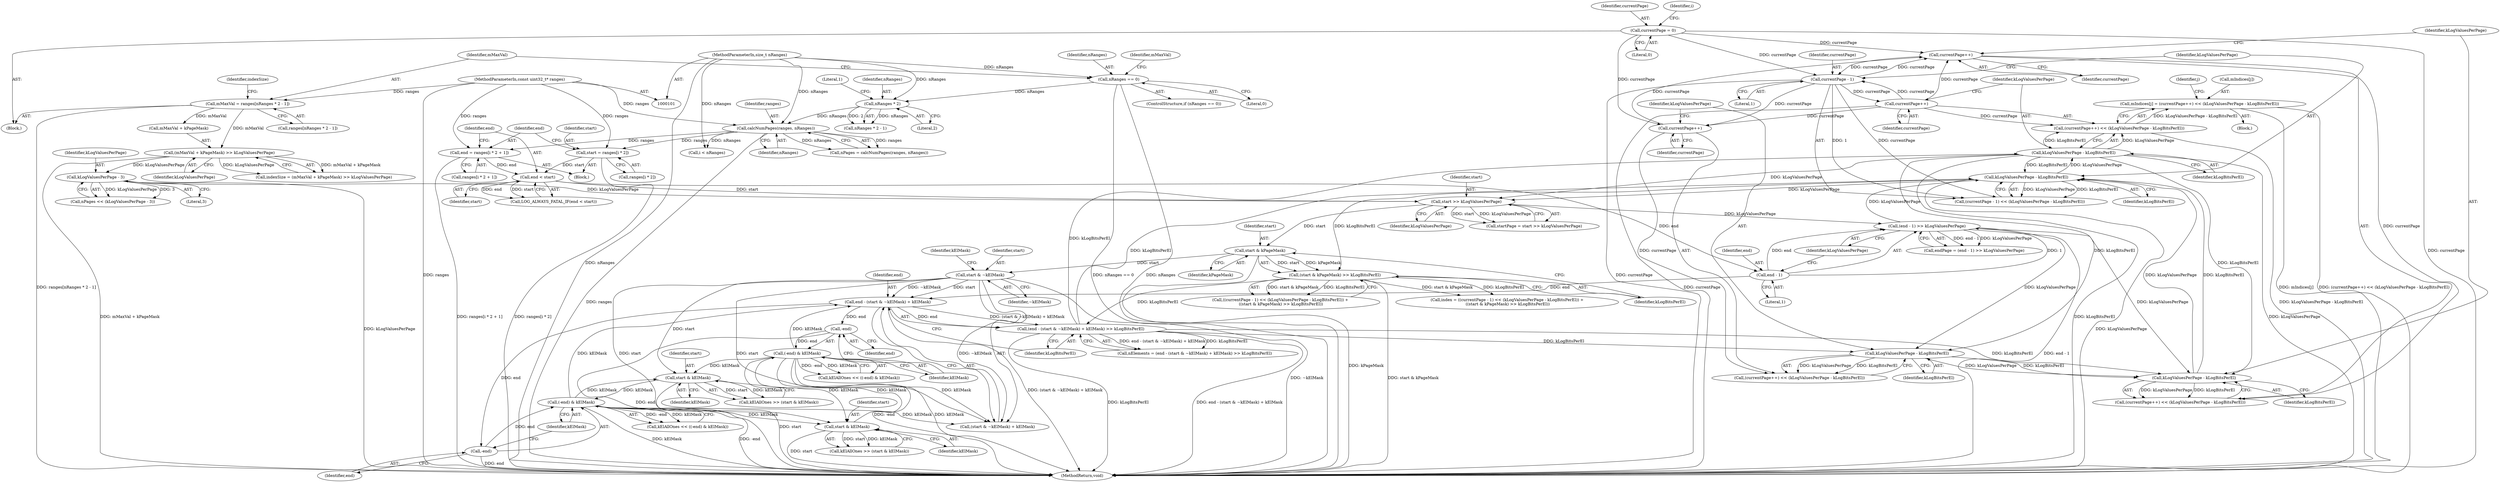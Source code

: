 digraph "0_Android_ca8ac8acdad662230ae37998c6c4091bb39402b6_2@array" {
"1000369" [label="(Call,mIndices[j] = (currentPage++) << (kLogValuesPerPage - kLogBitsPerEl))"];
"1000373" [label="(Call,(currentPage++) << (kLogValuesPerPage - kLogBitsPerEl))"];
"1000374" [label="(Call,currentPage++)"];
"1000265" [label="(Call,currentPage - 1)"];
"1000255" [label="(Call,currentPage++)"];
"1000229" [label="(Call,currentPage++)"];
"1000161" [label="(Call,currentPage = 0)"];
"1000376" [label="(Call,kLogValuesPerPage - kLogBitsPerEl)"];
"1000268" [label="(Call,kLogValuesPerPage - kLogBitsPerEl)"];
"1000206" [label="(Call,(end - 1) >> kLogValuesPerPage)"];
"1000207" [label="(Call,end - 1)"];
"1000194" [label="(Call,end < start)"];
"1000184" [label="(Call,end = ranges[i * 2 + 1])"];
"1000139" [label="(Call,calcNumPages(ranges, nRanges))"];
"1000102" [label="(MethodParameterIn,const uint32_t* ranges)"];
"1000121" [label="(Call,nRanges * 2)"];
"1000106" [label="(Call,nRanges == 0)"];
"1000103" [label="(MethodParameterIn,size_t nRanges)"];
"1000176" [label="(Call,start = ranges[i * 2])"];
"1000200" [label="(Call,start >> kLogValuesPerPage)"];
"1000150" [label="(Call,kLogValuesPerPage - 3)"];
"1000128" [label="(Call,(mMaxVal + kPageMask) >> kLogValuesPerPage)"];
"1000116" [label="(Call,mMaxVal = ranges[nRanges * 2 - 1])"];
"1000257" [label="(Call,kLogValuesPerPage - kLogBitsPerEl)"];
"1000231" [label="(Call,kLogValuesPerPage - kLogBitsPerEl)"];
"1000279" [label="(Call,(end - (start & ~kElMask) + kElMask) >> kLogBitsPerEl)"];
"1000280" [label="(Call,end - (start & ~kElMask) + kElMask)"];
"1000283" [label="(Call,start & ~kElMask)"];
"1000272" [label="(Call,start & kPageMask)"];
"1000350" [label="(Call,(-end) & kElMask)"];
"1000351" [label="(Call,-end)"];
"1000317" [label="(Call,start & kElMask)"];
"1000305" [label="(Call,(-end) & kElMask)"];
"1000306" [label="(Call,-end)"];
"1000300" [label="(Call,start & kElMask)"];
"1000271" [label="(Call,(start & kPageMask) >> kLogBitsPerEl)"];
"1000283" [label="(Call,start & ~kElMask)"];
"1000204" [label="(Call,endPage = (end - 1) >> kLogValuesPerPage)"];
"1000124" [label="(Literal,1)"];
"1000177" [label="(Identifier,start)"];
"1000275" [label="(Identifier,kLogBitsPerEl)"];
"1000137" [label="(Call,nPages = calcNumPages(ranges, nRanges))"];
"1000279" [label="(Call,(end - (start & ~kElMask) + kElMask) >> kLogBitsPerEl)"];
"1000277" [label="(Call,nElements = (end - (start & ~kElMask) + kElMask) >> kLogBitsPerEl)"];
"1000118" [label="(Call,ranges[nRanges * 2 - 1])"];
"1000367" [label="(Identifier,j)"];
"1000264" [label="(Call,(currentPage - 1) << (kLogValuesPerPage - kLogBitsPerEl))"];
"1000257" [label="(Call,kLogValuesPerPage - kLogBitsPerEl)"];
"1000272" [label="(Call,start & kPageMask)"];
"1000369" [label="(Call,mIndices[j] = (currentPage++) << (kLogValuesPerPage - kLogBitsPerEl))"];
"1000129" [label="(Call,mMaxVal + kPageMask)"];
"1000127" [label="(Identifier,indexSize)"];
"1000201" [label="(Identifier,start)"];
"1000302" [label="(Identifier,kElMask)"];
"1000375" [label="(Identifier,currentPage)"];
"1000233" [label="(Identifier,kLogBitsPerEl)"];
"1000301" [label="(Identifier,start)"];
"1000139" [label="(Call,calcNumPages(ranges, nRanges))"];
"1000298" [label="(Call,kElAllOnes >> (start & kElMask))"];
"1000132" [label="(Identifier,kLogValuesPerPage)"];
"1000268" [label="(Call,kLogValuesPerPage - kLogBitsPerEl)"];
"1000308" [label="(Identifier,kElMask)"];
"1000270" [label="(Identifier,kLogBitsPerEl)"];
"1000185" [label="(Identifier,end)"];
"1000209" [label="(Literal,1)"];
"1000116" [label="(Call,mMaxVal = ranges[nRanges * 2 - 1])"];
"1000258" [label="(Identifier,kLogValuesPerPage)"];
"1000194" [label="(Call,end < start)"];
"1000265" [label="(Call,currentPage - 1)"];
"1000123" [label="(Literal,2)"];
"1000286" [label="(Identifier,kElMask)"];
"1000152" [label="(Literal,3)"];
"1000230" [label="(Identifier,currentPage)"];
"1000198" [label="(Call,startPage = start >> kLogValuesPerPage)"];
"1000140" [label="(Identifier,ranges)"];
"1000120" [label="(Call,nRanges * 2 - 1)"];
"1000105" [label="(ControlStructure,if (nRanges == 0))"];
"1000162" [label="(Identifier,currentPage)"];
"1000261" [label="(Call,index = ((currentPage - 1) << (kLogValuesPerPage - kLogBitsPerEl)) +\n ((start & kPageMask) >> kLogBitsPerEl))"];
"1000229" [label="(Call,currentPage++)"];
"1000259" [label="(Identifier,kLogBitsPerEl)"];
"1000117" [label="(Identifier,mMaxVal)"];
"1000376" [label="(Call,kLogValuesPerPage - kLogBitsPerEl)"];
"1000107" [label="(Identifier,nRanges)"];
"1000384" [label="(MethodReturn,void)"];
"1000306" [label="(Call,-end)"];
"1000284" [label="(Identifier,start)"];
"1000352" [label="(Identifier,end)"];
"1000282" [label="(Call,(start & ~kElMask) + kElMask)"];
"1000148" [label="(Call,nPages << (kLogValuesPerPage - 3))"];
"1000228" [label="(Call,(currentPage++) << (kLogValuesPerPage - kLogBitsPerEl))"];
"1000102" [label="(MethodParameterIn,const uint32_t* ranges)"];
"1000350" [label="(Call,(-end) & kElMask)"];
"1000287" [label="(Identifier,kLogBitsPerEl)"];
"1000300" [label="(Call,start & kElMask)"];
"1000232" [label="(Identifier,kLogValuesPerPage)"];
"1000303" [label="(Call,kElAllOnes << ((-end) & kElMask))"];
"1000305" [label="(Call,(-end) & kElMask)"];
"1000104" [label="(Block,)"];
"1000151" [label="(Identifier,kLogValuesPerPage)"];
"1000169" [label="(Call,i < nRanges)"];
"1000263" [label="(Call,((currentPage - 1) << (kLogValuesPerPage - kLogBitsPerEl)) +\n ((start & kPageMask) >> kLogBitsPerEl))"];
"1000161" [label="(Call,currentPage = 0)"];
"1000267" [label="(Literal,1)"];
"1000254" [label="(Call,(currentPage++) << (kLogValuesPerPage - kLogBitsPerEl))"];
"1000285" [label="(Identifier,~kElMask)"];
"1000141" [label="(Identifier,nRanges)"];
"1000200" [label="(Call,start >> kLogValuesPerPage)"];
"1000186" [label="(Call,ranges[i * 2 + 1])"];
"1000184" [label="(Call,end = ranges[i * 2 + 1])"];
"1000195" [label="(Identifier,end)"];
"1000377" [label="(Identifier,kLogValuesPerPage)"];
"1000269" [label="(Identifier,kLogValuesPerPage)"];
"1000266" [label="(Identifier,currentPage)"];
"1000315" [label="(Call,kElAllOnes >> (start & kElMask))"];
"1000108" [label="(Literal,0)"];
"1000126" [label="(Call,indexSize = (mMaxVal + kPageMask) >> kLogValuesPerPage)"];
"1000374" [label="(Call,currentPage++)"];
"1000318" [label="(Identifier,start)"];
"1000176" [label="(Call,start = ranges[i * 2])"];
"1000121" [label="(Call,nRanges * 2)"];
"1000351" [label="(Call,-end)"];
"1000196" [label="(Identifier,start)"];
"1000271" [label="(Call,(start & kPageMask) >> kLogBitsPerEl)"];
"1000163" [label="(Literal,0)"];
"1000122" [label="(Identifier,nRanges)"];
"1000193" [label="(Call,LOG_ALWAYS_FATAL_IF(end < start))"];
"1000207" [label="(Call,end - 1)"];
"1000255" [label="(Call,currentPage++)"];
"1000378" [label="(Identifier,kLogBitsPerEl)"];
"1000280" [label="(Call,end - (start & ~kElMask) + kElMask)"];
"1000128" [label="(Call,(mMaxVal + kPageMask) >> kLogValuesPerPage)"];
"1000348" [label="(Call,kElAllOnes << ((-end) & kElMask))"];
"1000150" [label="(Call,kLogValuesPerPage - 3)"];
"1000210" [label="(Identifier,kLogValuesPerPage)"];
"1000368" [label="(Block,)"];
"1000174" [label="(Block,)"];
"1000256" [label="(Identifier,currentPage)"];
"1000178" [label="(Call,ranges[i * 2])"];
"1000281" [label="(Identifier,end)"];
"1000370" [label="(Call,mIndices[j])"];
"1000103" [label="(MethodParameterIn,size_t nRanges)"];
"1000106" [label="(Call,nRanges == 0)"];
"1000273" [label="(Identifier,start)"];
"1000111" [label="(Identifier,mMaxVal)"];
"1000231" [label="(Call,kLogValuesPerPage - kLogBitsPerEl)"];
"1000373" [label="(Call,(currentPage++) << (kLogValuesPerPage - kLogBitsPerEl))"];
"1000206" [label="(Call,(end - 1) >> kLogValuesPerPage)"];
"1000319" [label="(Identifier,kElMask)"];
"1000317" [label="(Call,start & kElMask)"];
"1000208" [label="(Identifier,end)"];
"1000353" [label="(Identifier,kElMask)"];
"1000307" [label="(Identifier,end)"];
"1000202" [label="(Identifier,kLogValuesPerPage)"];
"1000167" [label="(Identifier,i)"];
"1000274" [label="(Identifier,kPageMask)"];
"1000369" -> "1000368"  [label="AST: "];
"1000369" -> "1000373"  [label="CFG: "];
"1000370" -> "1000369"  [label="AST: "];
"1000373" -> "1000369"  [label="AST: "];
"1000367" -> "1000369"  [label="CFG: "];
"1000369" -> "1000384"  [label="DDG: mIndices[j]"];
"1000369" -> "1000384"  [label="DDG: (currentPage++) << (kLogValuesPerPage - kLogBitsPerEl)"];
"1000373" -> "1000369"  [label="DDG: kLogValuesPerPage - kLogBitsPerEl"];
"1000373" -> "1000376"  [label="CFG: "];
"1000374" -> "1000373"  [label="AST: "];
"1000376" -> "1000373"  [label="AST: "];
"1000373" -> "1000384"  [label="DDG: kLogValuesPerPage - kLogBitsPerEl"];
"1000374" -> "1000373"  [label="DDG: currentPage"];
"1000376" -> "1000373"  [label="DDG: kLogValuesPerPage"];
"1000376" -> "1000373"  [label="DDG: kLogBitsPerEl"];
"1000374" -> "1000375"  [label="CFG: "];
"1000375" -> "1000374"  [label="AST: "];
"1000377" -> "1000374"  [label="CFG: "];
"1000374" -> "1000384"  [label="DDG: currentPage"];
"1000374" -> "1000229"  [label="DDG: currentPage"];
"1000374" -> "1000255"  [label="DDG: currentPage"];
"1000374" -> "1000265"  [label="DDG: currentPage"];
"1000265" -> "1000374"  [label="DDG: currentPage"];
"1000265" -> "1000264"  [label="AST: "];
"1000265" -> "1000267"  [label="CFG: "];
"1000266" -> "1000265"  [label="AST: "];
"1000267" -> "1000265"  [label="AST: "];
"1000269" -> "1000265"  [label="CFG: "];
"1000265" -> "1000384"  [label="DDG: currentPage"];
"1000265" -> "1000229"  [label="DDG: currentPage"];
"1000265" -> "1000255"  [label="DDG: currentPage"];
"1000265" -> "1000264"  [label="DDG: currentPage"];
"1000265" -> "1000264"  [label="DDG: 1"];
"1000255" -> "1000265"  [label="DDG: currentPage"];
"1000161" -> "1000265"  [label="DDG: currentPage"];
"1000255" -> "1000254"  [label="AST: "];
"1000255" -> "1000256"  [label="CFG: "];
"1000256" -> "1000255"  [label="AST: "];
"1000258" -> "1000255"  [label="CFG: "];
"1000255" -> "1000254"  [label="DDG: currentPage"];
"1000229" -> "1000255"  [label="DDG: currentPage"];
"1000161" -> "1000255"  [label="DDG: currentPage"];
"1000229" -> "1000228"  [label="AST: "];
"1000229" -> "1000230"  [label="CFG: "];
"1000230" -> "1000229"  [label="AST: "];
"1000232" -> "1000229"  [label="CFG: "];
"1000229" -> "1000228"  [label="DDG: currentPage"];
"1000161" -> "1000229"  [label="DDG: currentPage"];
"1000161" -> "1000104"  [label="AST: "];
"1000161" -> "1000163"  [label="CFG: "];
"1000162" -> "1000161"  [label="AST: "];
"1000163" -> "1000161"  [label="AST: "];
"1000167" -> "1000161"  [label="CFG: "];
"1000161" -> "1000384"  [label="DDG: currentPage"];
"1000376" -> "1000378"  [label="CFG: "];
"1000377" -> "1000376"  [label="AST: "];
"1000378" -> "1000376"  [label="AST: "];
"1000376" -> "1000384"  [label="DDG: kLogBitsPerEl"];
"1000376" -> "1000384"  [label="DDG: kLogValuesPerPage"];
"1000376" -> "1000200"  [label="DDG: kLogValuesPerPage"];
"1000376" -> "1000231"  [label="DDG: kLogBitsPerEl"];
"1000376" -> "1000257"  [label="DDG: kLogBitsPerEl"];
"1000376" -> "1000268"  [label="DDG: kLogBitsPerEl"];
"1000268" -> "1000376"  [label="DDG: kLogValuesPerPage"];
"1000279" -> "1000376"  [label="DDG: kLogBitsPerEl"];
"1000268" -> "1000264"  [label="AST: "];
"1000268" -> "1000270"  [label="CFG: "];
"1000269" -> "1000268"  [label="AST: "];
"1000270" -> "1000268"  [label="AST: "];
"1000264" -> "1000268"  [label="CFG: "];
"1000268" -> "1000384"  [label="DDG: kLogValuesPerPage"];
"1000268" -> "1000200"  [label="DDG: kLogValuesPerPage"];
"1000268" -> "1000264"  [label="DDG: kLogValuesPerPage"];
"1000268" -> "1000264"  [label="DDG: kLogBitsPerEl"];
"1000206" -> "1000268"  [label="DDG: kLogValuesPerPage"];
"1000257" -> "1000268"  [label="DDG: kLogValuesPerPage"];
"1000257" -> "1000268"  [label="DDG: kLogBitsPerEl"];
"1000279" -> "1000268"  [label="DDG: kLogBitsPerEl"];
"1000268" -> "1000271"  [label="DDG: kLogBitsPerEl"];
"1000206" -> "1000204"  [label="AST: "];
"1000206" -> "1000210"  [label="CFG: "];
"1000207" -> "1000206"  [label="AST: "];
"1000210" -> "1000206"  [label="AST: "];
"1000204" -> "1000206"  [label="CFG: "];
"1000206" -> "1000384"  [label="DDG: end - 1"];
"1000206" -> "1000204"  [label="DDG: end - 1"];
"1000206" -> "1000204"  [label="DDG: kLogValuesPerPage"];
"1000207" -> "1000206"  [label="DDG: end"];
"1000207" -> "1000206"  [label="DDG: 1"];
"1000200" -> "1000206"  [label="DDG: kLogValuesPerPage"];
"1000206" -> "1000231"  [label="DDG: kLogValuesPerPage"];
"1000206" -> "1000257"  [label="DDG: kLogValuesPerPage"];
"1000207" -> "1000209"  [label="CFG: "];
"1000208" -> "1000207"  [label="AST: "];
"1000209" -> "1000207"  [label="AST: "];
"1000210" -> "1000207"  [label="CFG: "];
"1000194" -> "1000207"  [label="DDG: end"];
"1000207" -> "1000280"  [label="DDG: end"];
"1000194" -> "1000193"  [label="AST: "];
"1000194" -> "1000196"  [label="CFG: "];
"1000195" -> "1000194"  [label="AST: "];
"1000196" -> "1000194"  [label="AST: "];
"1000193" -> "1000194"  [label="CFG: "];
"1000194" -> "1000193"  [label="DDG: end"];
"1000194" -> "1000193"  [label="DDG: start"];
"1000184" -> "1000194"  [label="DDG: end"];
"1000176" -> "1000194"  [label="DDG: start"];
"1000194" -> "1000200"  [label="DDG: start"];
"1000184" -> "1000174"  [label="AST: "];
"1000184" -> "1000186"  [label="CFG: "];
"1000185" -> "1000184"  [label="AST: "];
"1000186" -> "1000184"  [label="AST: "];
"1000195" -> "1000184"  [label="CFG: "];
"1000184" -> "1000384"  [label="DDG: ranges[i * 2 + 1]"];
"1000139" -> "1000184"  [label="DDG: ranges"];
"1000102" -> "1000184"  [label="DDG: ranges"];
"1000139" -> "1000137"  [label="AST: "];
"1000139" -> "1000141"  [label="CFG: "];
"1000140" -> "1000139"  [label="AST: "];
"1000141" -> "1000139"  [label="AST: "];
"1000137" -> "1000139"  [label="CFG: "];
"1000139" -> "1000384"  [label="DDG: ranges"];
"1000139" -> "1000137"  [label="DDG: ranges"];
"1000139" -> "1000137"  [label="DDG: nRanges"];
"1000102" -> "1000139"  [label="DDG: ranges"];
"1000121" -> "1000139"  [label="DDG: nRanges"];
"1000103" -> "1000139"  [label="DDG: nRanges"];
"1000139" -> "1000169"  [label="DDG: nRanges"];
"1000139" -> "1000176"  [label="DDG: ranges"];
"1000102" -> "1000101"  [label="AST: "];
"1000102" -> "1000384"  [label="DDG: ranges"];
"1000102" -> "1000116"  [label="DDG: ranges"];
"1000102" -> "1000176"  [label="DDG: ranges"];
"1000121" -> "1000120"  [label="AST: "];
"1000121" -> "1000123"  [label="CFG: "];
"1000122" -> "1000121"  [label="AST: "];
"1000123" -> "1000121"  [label="AST: "];
"1000124" -> "1000121"  [label="CFG: "];
"1000121" -> "1000120"  [label="DDG: nRanges"];
"1000121" -> "1000120"  [label="DDG: 2"];
"1000106" -> "1000121"  [label="DDG: nRanges"];
"1000103" -> "1000121"  [label="DDG: nRanges"];
"1000106" -> "1000105"  [label="AST: "];
"1000106" -> "1000108"  [label="CFG: "];
"1000107" -> "1000106"  [label="AST: "];
"1000108" -> "1000106"  [label="AST: "];
"1000111" -> "1000106"  [label="CFG: "];
"1000117" -> "1000106"  [label="CFG: "];
"1000106" -> "1000384"  [label="DDG: nRanges"];
"1000106" -> "1000384"  [label="DDG: nRanges == 0"];
"1000103" -> "1000106"  [label="DDG: nRanges"];
"1000103" -> "1000101"  [label="AST: "];
"1000103" -> "1000384"  [label="DDG: nRanges"];
"1000103" -> "1000169"  [label="DDG: nRanges"];
"1000176" -> "1000174"  [label="AST: "];
"1000176" -> "1000178"  [label="CFG: "];
"1000177" -> "1000176"  [label="AST: "];
"1000178" -> "1000176"  [label="AST: "];
"1000185" -> "1000176"  [label="CFG: "];
"1000176" -> "1000384"  [label="DDG: ranges[i * 2]"];
"1000200" -> "1000198"  [label="AST: "];
"1000200" -> "1000202"  [label="CFG: "];
"1000201" -> "1000200"  [label="AST: "];
"1000202" -> "1000200"  [label="AST: "];
"1000198" -> "1000200"  [label="CFG: "];
"1000200" -> "1000198"  [label="DDG: start"];
"1000200" -> "1000198"  [label="DDG: kLogValuesPerPage"];
"1000150" -> "1000200"  [label="DDG: kLogValuesPerPage"];
"1000200" -> "1000272"  [label="DDG: start"];
"1000150" -> "1000148"  [label="AST: "];
"1000150" -> "1000152"  [label="CFG: "];
"1000151" -> "1000150"  [label="AST: "];
"1000152" -> "1000150"  [label="AST: "];
"1000148" -> "1000150"  [label="CFG: "];
"1000150" -> "1000384"  [label="DDG: kLogValuesPerPage"];
"1000150" -> "1000148"  [label="DDG: kLogValuesPerPage"];
"1000150" -> "1000148"  [label="DDG: 3"];
"1000128" -> "1000150"  [label="DDG: kLogValuesPerPage"];
"1000128" -> "1000126"  [label="AST: "];
"1000128" -> "1000132"  [label="CFG: "];
"1000129" -> "1000128"  [label="AST: "];
"1000132" -> "1000128"  [label="AST: "];
"1000126" -> "1000128"  [label="CFG: "];
"1000128" -> "1000384"  [label="DDG: mMaxVal + kPageMask"];
"1000128" -> "1000126"  [label="DDG: mMaxVal + kPageMask"];
"1000128" -> "1000126"  [label="DDG: kLogValuesPerPage"];
"1000116" -> "1000128"  [label="DDG: mMaxVal"];
"1000116" -> "1000104"  [label="AST: "];
"1000116" -> "1000118"  [label="CFG: "];
"1000117" -> "1000116"  [label="AST: "];
"1000118" -> "1000116"  [label="AST: "];
"1000127" -> "1000116"  [label="CFG: "];
"1000116" -> "1000384"  [label="DDG: ranges[nRanges * 2 - 1]"];
"1000116" -> "1000129"  [label="DDG: mMaxVal"];
"1000257" -> "1000254"  [label="AST: "];
"1000257" -> "1000259"  [label="CFG: "];
"1000258" -> "1000257"  [label="AST: "];
"1000259" -> "1000257"  [label="AST: "];
"1000254" -> "1000257"  [label="CFG: "];
"1000257" -> "1000254"  [label="DDG: kLogValuesPerPage"];
"1000257" -> "1000254"  [label="DDG: kLogBitsPerEl"];
"1000231" -> "1000257"  [label="DDG: kLogValuesPerPage"];
"1000231" -> "1000257"  [label="DDG: kLogBitsPerEl"];
"1000279" -> "1000257"  [label="DDG: kLogBitsPerEl"];
"1000231" -> "1000228"  [label="AST: "];
"1000231" -> "1000233"  [label="CFG: "];
"1000232" -> "1000231"  [label="AST: "];
"1000233" -> "1000231"  [label="AST: "];
"1000228" -> "1000231"  [label="CFG: "];
"1000231" -> "1000228"  [label="DDG: kLogValuesPerPage"];
"1000231" -> "1000228"  [label="DDG: kLogBitsPerEl"];
"1000279" -> "1000231"  [label="DDG: kLogBitsPerEl"];
"1000279" -> "1000277"  [label="AST: "];
"1000279" -> "1000287"  [label="CFG: "];
"1000280" -> "1000279"  [label="AST: "];
"1000287" -> "1000279"  [label="AST: "];
"1000277" -> "1000279"  [label="CFG: "];
"1000279" -> "1000384"  [label="DDG: end - (start & ~kElMask) + kElMask"];
"1000279" -> "1000384"  [label="DDG: kLogBitsPerEl"];
"1000279" -> "1000277"  [label="DDG: end - (start & ~kElMask) + kElMask"];
"1000279" -> "1000277"  [label="DDG: kLogBitsPerEl"];
"1000280" -> "1000279"  [label="DDG: end"];
"1000280" -> "1000279"  [label="DDG: (start & ~kElMask) + kElMask"];
"1000271" -> "1000279"  [label="DDG: kLogBitsPerEl"];
"1000280" -> "1000282"  [label="CFG: "];
"1000281" -> "1000280"  [label="AST: "];
"1000282" -> "1000280"  [label="AST: "];
"1000287" -> "1000280"  [label="CFG: "];
"1000280" -> "1000384"  [label="DDG: (start & ~kElMask) + kElMask"];
"1000283" -> "1000280"  [label="DDG: start"];
"1000283" -> "1000280"  [label="DDG: ~kElMask"];
"1000350" -> "1000280"  [label="DDG: kElMask"];
"1000305" -> "1000280"  [label="DDG: kElMask"];
"1000280" -> "1000306"  [label="DDG: end"];
"1000280" -> "1000351"  [label="DDG: end"];
"1000283" -> "1000282"  [label="AST: "];
"1000283" -> "1000285"  [label="CFG: "];
"1000284" -> "1000283"  [label="AST: "];
"1000285" -> "1000283"  [label="AST: "];
"1000286" -> "1000283"  [label="CFG: "];
"1000283" -> "1000384"  [label="DDG: ~kElMask"];
"1000283" -> "1000282"  [label="DDG: start"];
"1000283" -> "1000282"  [label="DDG: ~kElMask"];
"1000272" -> "1000283"  [label="DDG: start"];
"1000283" -> "1000300"  [label="DDG: start"];
"1000283" -> "1000317"  [label="DDG: start"];
"1000272" -> "1000271"  [label="AST: "];
"1000272" -> "1000274"  [label="CFG: "];
"1000273" -> "1000272"  [label="AST: "];
"1000274" -> "1000272"  [label="AST: "];
"1000275" -> "1000272"  [label="CFG: "];
"1000272" -> "1000384"  [label="DDG: kPageMask"];
"1000272" -> "1000271"  [label="DDG: start"];
"1000272" -> "1000271"  [label="DDG: kPageMask"];
"1000350" -> "1000348"  [label="AST: "];
"1000350" -> "1000353"  [label="CFG: "];
"1000351" -> "1000350"  [label="AST: "];
"1000353" -> "1000350"  [label="AST: "];
"1000348" -> "1000350"  [label="CFG: "];
"1000350" -> "1000384"  [label="DDG: -end"];
"1000350" -> "1000384"  [label="DDG: kElMask"];
"1000350" -> "1000282"  [label="DDG: kElMask"];
"1000350" -> "1000300"  [label="DDG: kElMask"];
"1000350" -> "1000317"  [label="DDG: kElMask"];
"1000350" -> "1000348"  [label="DDG: -end"];
"1000350" -> "1000348"  [label="DDG: kElMask"];
"1000351" -> "1000350"  [label="DDG: end"];
"1000317" -> "1000350"  [label="DDG: kElMask"];
"1000351" -> "1000352"  [label="CFG: "];
"1000352" -> "1000351"  [label="AST: "];
"1000353" -> "1000351"  [label="CFG: "];
"1000351" -> "1000384"  [label="DDG: end"];
"1000317" -> "1000315"  [label="AST: "];
"1000317" -> "1000319"  [label="CFG: "];
"1000318" -> "1000317"  [label="AST: "];
"1000319" -> "1000317"  [label="AST: "];
"1000315" -> "1000317"  [label="CFG: "];
"1000317" -> "1000384"  [label="DDG: start"];
"1000317" -> "1000315"  [label="DDG: start"];
"1000317" -> "1000315"  [label="DDG: kElMask"];
"1000305" -> "1000317"  [label="DDG: kElMask"];
"1000305" -> "1000303"  [label="AST: "];
"1000305" -> "1000308"  [label="CFG: "];
"1000306" -> "1000305"  [label="AST: "];
"1000308" -> "1000305"  [label="AST: "];
"1000303" -> "1000305"  [label="CFG: "];
"1000305" -> "1000384"  [label="DDG: -end"];
"1000305" -> "1000384"  [label="DDG: kElMask"];
"1000305" -> "1000282"  [label="DDG: kElMask"];
"1000305" -> "1000300"  [label="DDG: kElMask"];
"1000305" -> "1000303"  [label="DDG: -end"];
"1000305" -> "1000303"  [label="DDG: kElMask"];
"1000306" -> "1000305"  [label="DDG: end"];
"1000300" -> "1000305"  [label="DDG: kElMask"];
"1000306" -> "1000307"  [label="CFG: "];
"1000307" -> "1000306"  [label="AST: "];
"1000308" -> "1000306"  [label="CFG: "];
"1000306" -> "1000384"  [label="DDG: end"];
"1000300" -> "1000298"  [label="AST: "];
"1000300" -> "1000302"  [label="CFG: "];
"1000301" -> "1000300"  [label="AST: "];
"1000302" -> "1000300"  [label="AST: "];
"1000298" -> "1000300"  [label="CFG: "];
"1000300" -> "1000384"  [label="DDG: start"];
"1000300" -> "1000298"  [label="DDG: start"];
"1000300" -> "1000298"  [label="DDG: kElMask"];
"1000271" -> "1000263"  [label="AST: "];
"1000271" -> "1000275"  [label="CFG: "];
"1000275" -> "1000271"  [label="AST: "];
"1000263" -> "1000271"  [label="CFG: "];
"1000271" -> "1000384"  [label="DDG: start & kPageMask"];
"1000271" -> "1000261"  [label="DDG: start & kPageMask"];
"1000271" -> "1000261"  [label="DDG: kLogBitsPerEl"];
"1000271" -> "1000263"  [label="DDG: start & kPageMask"];
"1000271" -> "1000263"  [label="DDG: kLogBitsPerEl"];
}
